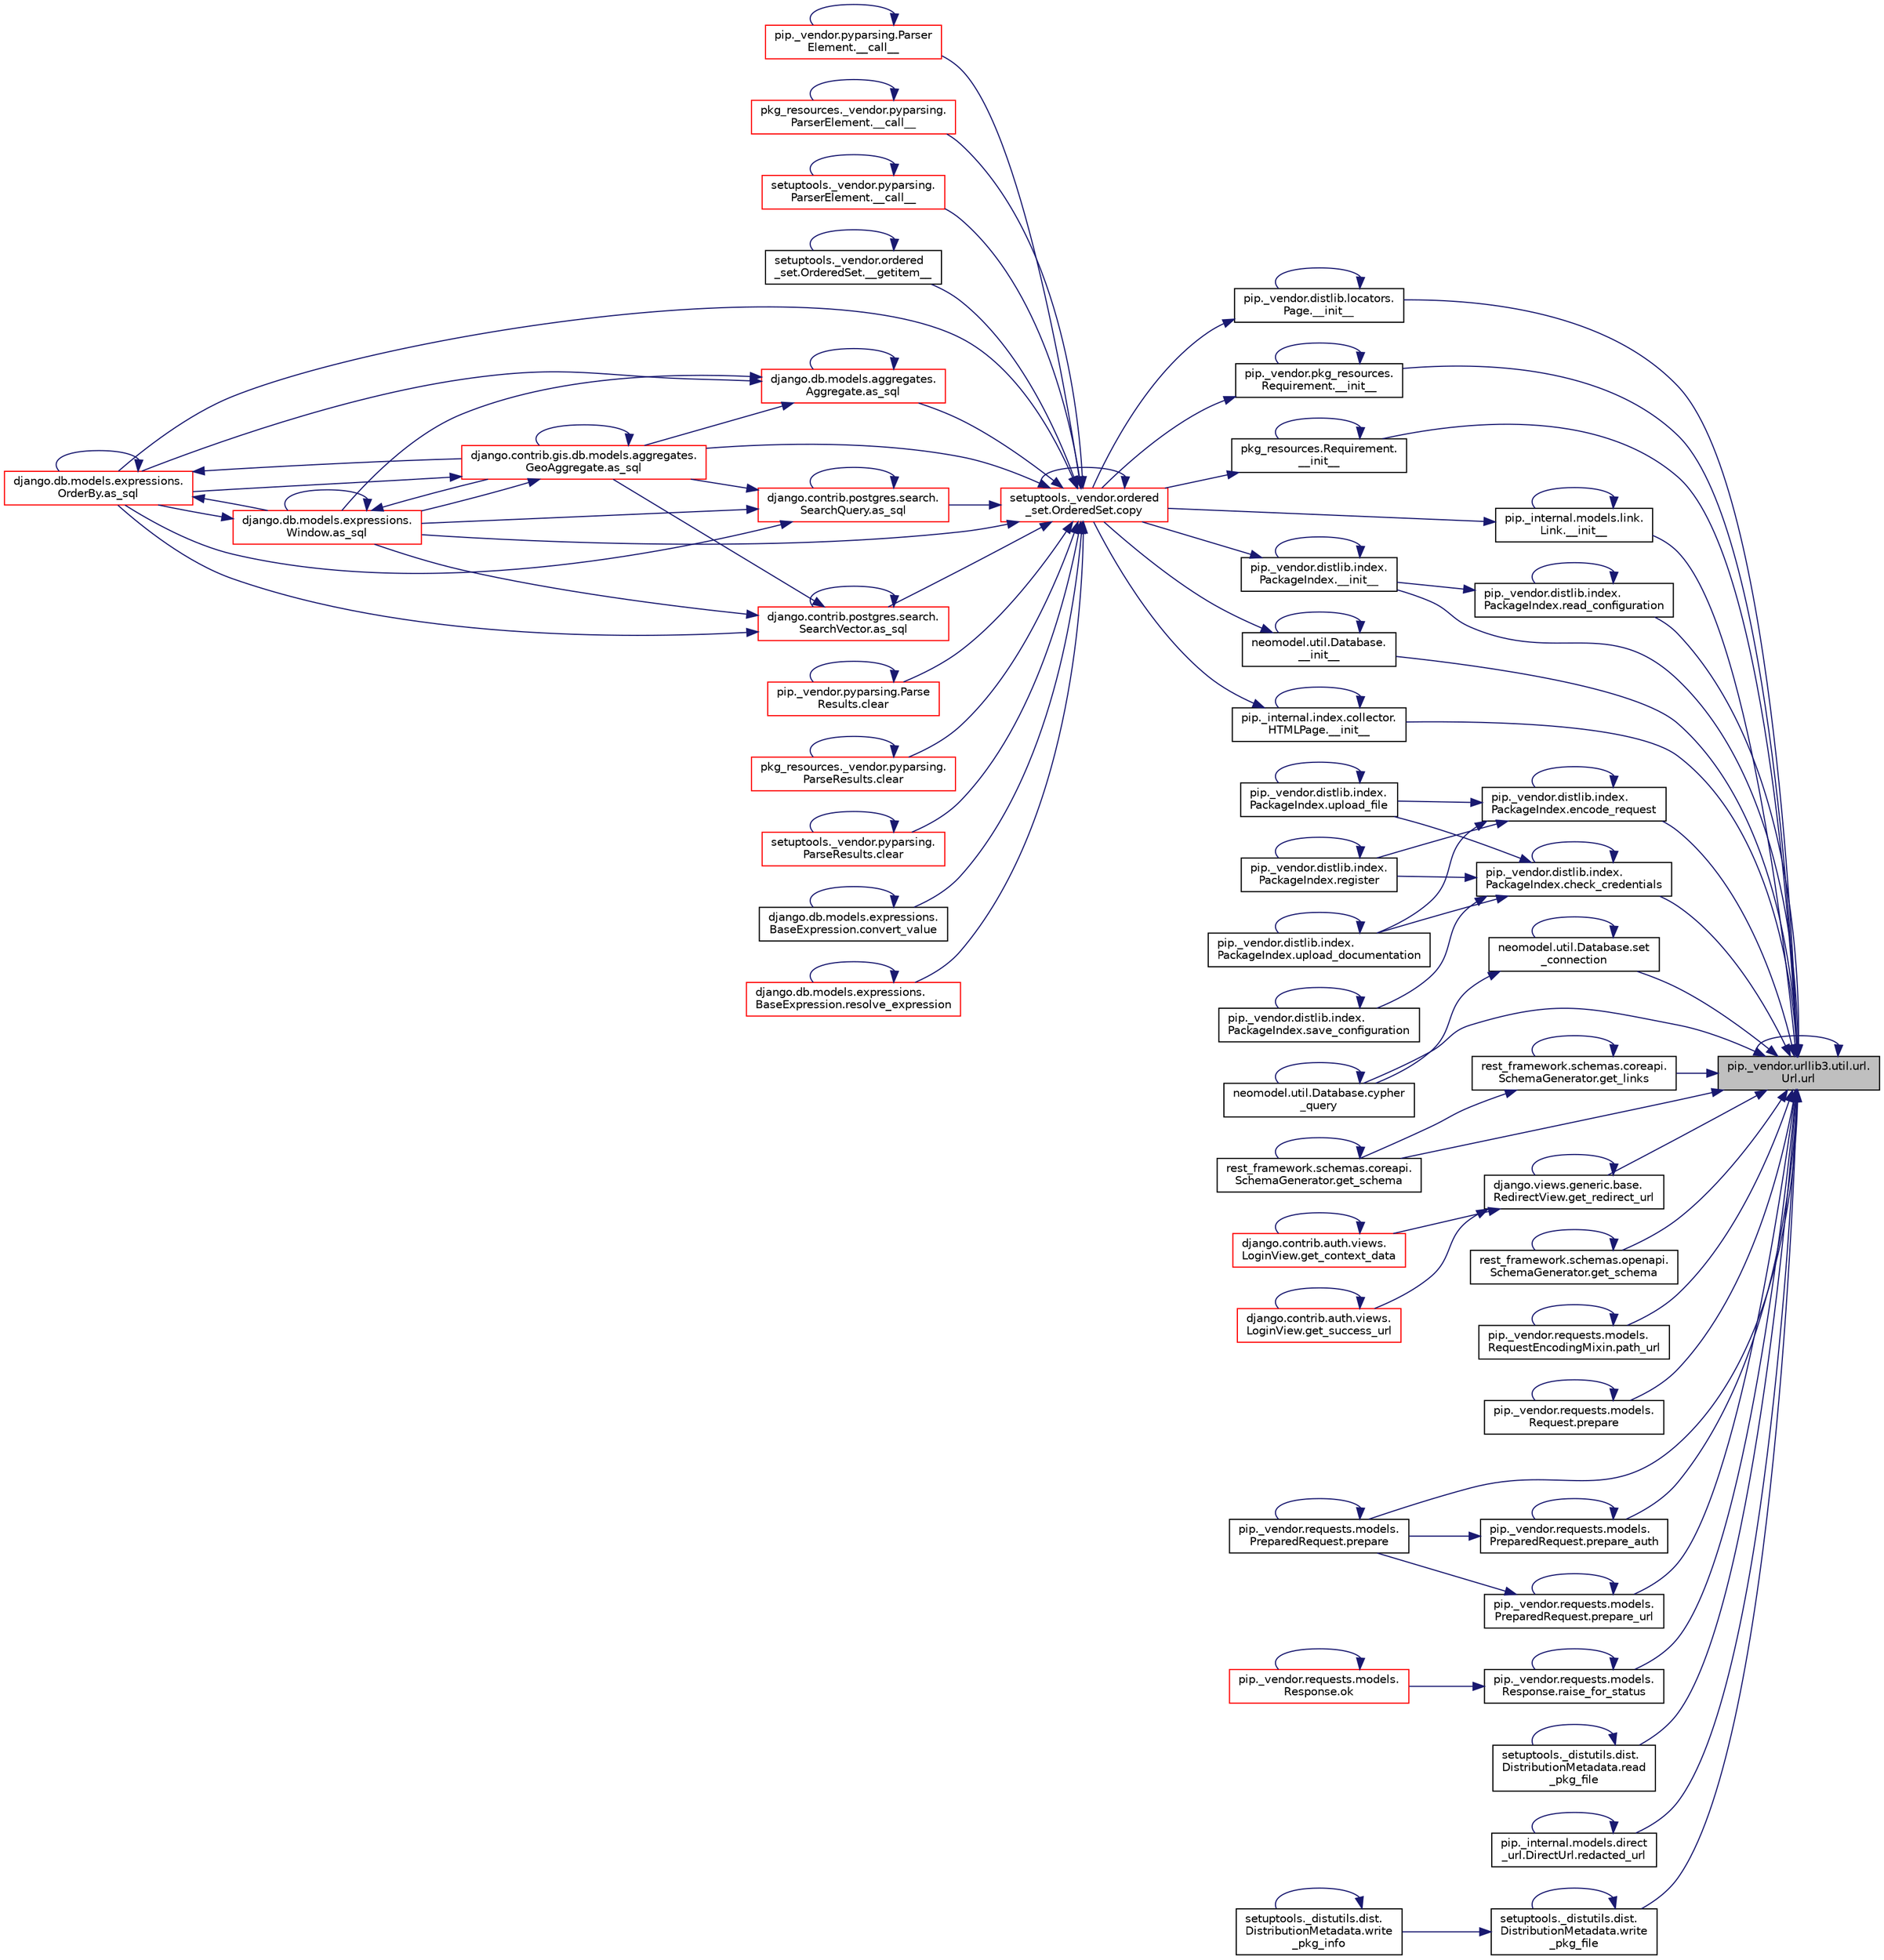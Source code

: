 digraph "pip._vendor.urllib3.util.url.Url.url"
{
 // LATEX_PDF_SIZE
  edge [fontname="Helvetica",fontsize="10",labelfontname="Helvetica",labelfontsize="10"];
  node [fontname="Helvetica",fontsize="10",shape=record];
  rankdir="RL";
  Node1 [label="pip._vendor.urllib3.util.url.\lUrl.url",height=0.2,width=0.4,color="black", fillcolor="grey75", style="filled", fontcolor="black",tooltip=" "];
  Node1 -> Node2 [dir="back",color="midnightblue",fontsize="10",style="solid",fontname="Helvetica"];
  Node2 [label="neomodel.util.Database.\l__init__",height=0.2,width=0.4,color="black", fillcolor="white", style="filled",URL="$d0/d12/classneomodel_1_1util_1_1_database.html#ab4ff556b7cdb7ba9803ac4610e4bf7b4",tooltip=" "];
  Node2 -> Node2 [dir="back",color="midnightblue",fontsize="10",style="solid",fontname="Helvetica"];
  Node2 -> Node3 [dir="back",color="midnightblue",fontsize="10",style="solid",fontname="Helvetica"];
  Node3 [label="setuptools._vendor.ordered\l_set.OrderedSet.copy",height=0.2,width=0.4,color="red", fillcolor="white", style="filled",URL="$d0/d40/classsetuptools_1_1__vendor_1_1ordered__set_1_1_ordered_set.html#a84224c403039b9dac5d2794d85073053",tooltip=" "];
  Node3 -> Node4 [dir="back",color="midnightblue",fontsize="10",style="solid",fontname="Helvetica"];
  Node4 [label="pip._vendor.pyparsing.Parser\lElement.__call__",height=0.2,width=0.4,color="red", fillcolor="white", style="filled",URL="$df/d7f/classpip_1_1__vendor_1_1pyparsing_1_1_parser_element.html#ae345dfb10ea6a1e9c77120e86129ab16",tooltip=" "];
  Node4 -> Node4 [dir="back",color="midnightblue",fontsize="10",style="solid",fontname="Helvetica"];
  Node3 -> Node7 [dir="back",color="midnightblue",fontsize="10",style="solid",fontname="Helvetica"];
  Node7 [label="pkg_resources._vendor.pyparsing.\lParserElement.__call__",height=0.2,width=0.4,color="red", fillcolor="white", style="filled",URL="$de/df0/classpkg__resources_1_1__vendor_1_1pyparsing_1_1_parser_element.html#a43d9a7e720d29a80c49f63998712c9a5",tooltip=" "];
  Node7 -> Node7 [dir="back",color="midnightblue",fontsize="10",style="solid",fontname="Helvetica"];
  Node3 -> Node8 [dir="back",color="midnightblue",fontsize="10",style="solid",fontname="Helvetica"];
  Node8 [label="setuptools._vendor.pyparsing.\lParserElement.__call__",height=0.2,width=0.4,color="red", fillcolor="white", style="filled",URL="$d9/d25/classsetuptools_1_1__vendor_1_1pyparsing_1_1_parser_element.html#a7f154aa4d9339f88d2306325bf99b953",tooltip=" "];
  Node8 -> Node8 [dir="back",color="midnightblue",fontsize="10",style="solid",fontname="Helvetica"];
  Node3 -> Node9 [dir="back",color="midnightblue",fontsize="10",style="solid",fontname="Helvetica"];
  Node9 [label="setuptools._vendor.ordered\l_set.OrderedSet.__getitem__",height=0.2,width=0.4,color="black", fillcolor="white", style="filled",URL="$d0/d40/classsetuptools_1_1__vendor_1_1ordered__set_1_1_ordered_set.html#afa5d263824cc35374a0cf762672f68ae",tooltip=" "];
  Node9 -> Node9 [dir="back",color="midnightblue",fontsize="10",style="solid",fontname="Helvetica"];
  Node3 -> Node10 [dir="back",color="midnightblue",fontsize="10",style="solid",fontname="Helvetica"];
  Node10 [label="django.db.models.aggregates.\lAggregate.as_sql",height=0.2,width=0.4,color="red", fillcolor="white", style="filled",URL="$d7/d0c/classdjango_1_1db_1_1models_1_1aggregates_1_1_aggregate.html#a86af10d7994d4f7a535cb7476201db71",tooltip=" "];
  Node10 -> Node10 [dir="back",color="midnightblue",fontsize="10",style="solid",fontname="Helvetica"];
  Node10 -> Node13 [dir="back",color="midnightblue",fontsize="10",style="solid",fontname="Helvetica"];
  Node13 [label="django.contrib.gis.db.models.aggregates.\lGeoAggregate.as_sql",height=0.2,width=0.4,color="red", fillcolor="white", style="filled",URL="$df/dbe/classdjango_1_1contrib_1_1gis_1_1db_1_1models_1_1aggregates_1_1_geo_aggregate.html#a129bfb83cb8d965d40be63e974594fa7",tooltip=" "];
  Node13 -> Node13 [dir="back",color="midnightblue",fontsize="10",style="solid",fontname="Helvetica"];
  Node13 -> Node14 [dir="back",color="midnightblue",fontsize="10",style="solid",fontname="Helvetica"];
  Node14 [label="django.db.models.expressions.\lWindow.as_sql",height=0.2,width=0.4,color="red", fillcolor="white", style="filled",URL="$d6/d1c/classdjango_1_1db_1_1models_1_1expressions_1_1_window.html#a2a81a422e2884ef2026394b0f83416dc",tooltip=" "];
  Node14 -> Node13 [dir="back",color="midnightblue",fontsize="10",style="solid",fontname="Helvetica"];
  Node14 -> Node14 [dir="back",color="midnightblue",fontsize="10",style="solid",fontname="Helvetica"];
  Node14 -> Node15 [dir="back",color="midnightblue",fontsize="10",style="solid",fontname="Helvetica"];
  Node15 [label="django.db.models.expressions.\lOrderBy.as_sql",height=0.2,width=0.4,color="red", fillcolor="white", style="filled",URL="$da/d4d/classdjango_1_1db_1_1models_1_1expressions_1_1_order_by.html#a343064ad7cfdac310e95fd997ee6d4cc",tooltip=" "];
  Node15 -> Node13 [dir="back",color="midnightblue",fontsize="10",style="solid",fontname="Helvetica"];
  Node15 -> Node14 [dir="back",color="midnightblue",fontsize="10",style="solid",fontname="Helvetica"];
  Node15 -> Node15 [dir="back",color="midnightblue",fontsize="10",style="solid",fontname="Helvetica"];
  Node13 -> Node15 [dir="back",color="midnightblue",fontsize="10",style="solid",fontname="Helvetica"];
  Node10 -> Node14 [dir="back",color="midnightblue",fontsize="10",style="solid",fontname="Helvetica"];
  Node10 -> Node15 [dir="back",color="midnightblue",fontsize="10",style="solid",fontname="Helvetica"];
  Node3 -> Node13 [dir="back",color="midnightblue",fontsize="10",style="solid",fontname="Helvetica"];
  Node3 -> Node24 [dir="back",color="midnightblue",fontsize="10",style="solid",fontname="Helvetica"];
  Node24 [label="django.contrib.postgres.search.\lSearchVector.as_sql",height=0.2,width=0.4,color="red", fillcolor="white", style="filled",URL="$d3/d9b/classdjango_1_1contrib_1_1postgres_1_1search_1_1_search_vector.html#a20b770d5d88a5d8d2c6b3f60feb66e07",tooltip=" "];
  Node24 -> Node13 [dir="back",color="midnightblue",fontsize="10",style="solid",fontname="Helvetica"];
  Node24 -> Node24 [dir="back",color="midnightblue",fontsize="10",style="solid",fontname="Helvetica"];
  Node24 -> Node14 [dir="back",color="midnightblue",fontsize="10",style="solid",fontname="Helvetica"];
  Node24 -> Node15 [dir="back",color="midnightblue",fontsize="10",style="solid",fontname="Helvetica"];
  Node3 -> Node25 [dir="back",color="midnightblue",fontsize="10",style="solid",fontname="Helvetica"];
  Node25 [label="django.contrib.postgres.search.\lSearchQuery.as_sql",height=0.2,width=0.4,color="red", fillcolor="white", style="filled",URL="$d4/d5f/classdjango_1_1contrib_1_1postgres_1_1search_1_1_search_query.html#a08057a93d8da31c23329543b1d429539",tooltip=" "];
  Node25 -> Node13 [dir="back",color="midnightblue",fontsize="10",style="solid",fontname="Helvetica"];
  Node25 -> Node25 [dir="back",color="midnightblue",fontsize="10",style="solid",fontname="Helvetica"];
  Node25 -> Node14 [dir="back",color="midnightblue",fontsize="10",style="solid",fontname="Helvetica"];
  Node25 -> Node15 [dir="back",color="midnightblue",fontsize="10",style="solid",fontname="Helvetica"];
  Node3 -> Node14 [dir="back",color="midnightblue",fontsize="10",style="solid",fontname="Helvetica"];
  Node3 -> Node15 [dir="back",color="midnightblue",fontsize="10",style="solid",fontname="Helvetica"];
  Node3 -> Node26 [dir="back",color="midnightblue",fontsize="10",style="solid",fontname="Helvetica"];
  Node26 [label="pip._vendor.pyparsing.Parse\lResults.clear",height=0.2,width=0.4,color="red", fillcolor="white", style="filled",URL="$d3/d5b/classpip_1_1__vendor_1_1pyparsing_1_1_parse_results.html#ab6e049e34b90004c1d59069da7a5cc08",tooltip=" "];
  Node26 -> Node26 [dir="back",color="midnightblue",fontsize="10",style="solid",fontname="Helvetica"];
  Node3 -> Node205 [dir="back",color="midnightblue",fontsize="10",style="solid",fontname="Helvetica"];
  Node205 [label="pkg_resources._vendor.pyparsing.\lParseResults.clear",height=0.2,width=0.4,color="red", fillcolor="white", style="filled",URL="$d3/d93/classpkg__resources_1_1__vendor_1_1pyparsing_1_1_parse_results.html#a14a75f633961fdc58d077c5d26635038",tooltip=" "];
  Node205 -> Node205 [dir="back",color="midnightblue",fontsize="10",style="solid",fontname="Helvetica"];
  Node3 -> Node250 [dir="back",color="midnightblue",fontsize="10",style="solid",fontname="Helvetica"];
  Node250 [label="setuptools._vendor.pyparsing.\lParseResults.clear",height=0.2,width=0.4,color="red", fillcolor="white", style="filled",URL="$df/d77/classsetuptools_1_1__vendor_1_1pyparsing_1_1_parse_results.html#a2683a26b96b087edaec172f6f837058b",tooltip=" "];
  Node250 -> Node250 [dir="back",color="midnightblue",fontsize="10",style="solid",fontname="Helvetica"];
  Node3 -> Node251 [dir="back",color="midnightblue",fontsize="10",style="solid",fontname="Helvetica"];
  Node251 [label="django.db.models.expressions.\lBaseExpression.convert_value",height=0.2,width=0.4,color="black", fillcolor="white", style="filled",URL="$de/d6b/classdjango_1_1db_1_1models_1_1expressions_1_1_base_expression.html#a17a709653d93ba657fb2ed791346e38f",tooltip=" "];
  Node251 -> Node251 [dir="back",color="midnightblue",fontsize="10",style="solid",fontname="Helvetica"];
  Node3 -> Node3 [dir="back",color="midnightblue",fontsize="10",style="solid",fontname="Helvetica"];
  Node3 -> Node252 [dir="back",color="midnightblue",fontsize="10",style="solid",fontname="Helvetica"];
  Node252 [label="django.db.models.expressions.\lBaseExpression.resolve_expression",height=0.2,width=0.4,color="red", fillcolor="white", style="filled",URL="$de/d6b/classdjango_1_1db_1_1models_1_1expressions_1_1_base_expression.html#aa13750acce26e49830dd7f797f938bdc",tooltip=" "];
  Node252 -> Node252 [dir="back",color="midnightblue",fontsize="10",style="solid",fontname="Helvetica"];
  Node1 -> Node678 [dir="back",color="midnightblue",fontsize="10",style="solid",fontname="Helvetica"];
  Node678 [label="pip._internal.index.collector.\lHTMLPage.__init__",height=0.2,width=0.4,color="black", fillcolor="white", style="filled",URL="$d4/d7e/classpip_1_1__internal_1_1index_1_1collector_1_1_h_t_m_l_page.html#a63cdba8d480cc46fde6182c42443a216",tooltip=" "];
  Node678 -> Node678 [dir="back",color="midnightblue",fontsize="10",style="solid",fontname="Helvetica"];
  Node678 -> Node3 [dir="back",color="midnightblue",fontsize="10",style="solid",fontname="Helvetica"];
  Node1 -> Node512 [dir="back",color="midnightblue",fontsize="10",style="solid",fontname="Helvetica"];
  Node512 [label="pip._vendor.distlib.locators.\lPage.__init__",height=0.2,width=0.4,color="black", fillcolor="white", style="filled",URL="$df/d5d/classpip_1_1__vendor_1_1distlib_1_1locators_1_1_page.html#a4c70c3a745d73fe0c0dfdde1e3eb37df",tooltip=" "];
  Node512 -> Node512 [dir="back",color="midnightblue",fontsize="10",style="solid",fontname="Helvetica"];
  Node512 -> Node3 [dir="back",color="midnightblue",fontsize="10",style="solid",fontname="Helvetica"];
  Node1 -> Node679 [dir="back",color="midnightblue",fontsize="10",style="solid",fontname="Helvetica"];
  Node679 [label="pip._vendor.pkg_resources.\lRequirement.__init__",height=0.2,width=0.4,color="black", fillcolor="white", style="filled",URL="$dd/d48/classpip_1_1__vendor_1_1pkg__resources_1_1_requirement.html#ad01107aada7d4ac147391620e7ff1b56",tooltip=" "];
  Node679 -> Node679 [dir="back",color="midnightblue",fontsize="10",style="solid",fontname="Helvetica"];
  Node679 -> Node3 [dir="back",color="midnightblue",fontsize="10",style="solid",fontname="Helvetica"];
  Node1 -> Node680 [dir="back",color="midnightblue",fontsize="10",style="solid",fontname="Helvetica"];
  Node680 [label="pkg_resources.Requirement.\l__init__",height=0.2,width=0.4,color="black", fillcolor="white", style="filled",URL="$da/d63/classpkg__resources_1_1_requirement.html#aeb1ecd04ffa958c098eaa2b163d06831",tooltip=" "];
  Node680 -> Node680 [dir="back",color="midnightblue",fontsize="10",style="solid",fontname="Helvetica"];
  Node680 -> Node3 [dir="back",color="midnightblue",fontsize="10",style="solid",fontname="Helvetica"];
  Node1 -> Node681 [dir="back",color="midnightblue",fontsize="10",style="solid",fontname="Helvetica"];
  Node681 [label="pip._internal.models.link.\lLink.__init__",height=0.2,width=0.4,color="black", fillcolor="white", style="filled",URL="$de/da5/classpip_1_1__internal_1_1models_1_1link_1_1_link.html#adf9defb3b97546f930fc05a78acfb485",tooltip=" "];
  Node681 -> Node681 [dir="back",color="midnightblue",fontsize="10",style="solid",fontname="Helvetica"];
  Node681 -> Node3 [dir="back",color="midnightblue",fontsize="10",style="solid",fontname="Helvetica"];
  Node1 -> Node682 [dir="back",color="midnightblue",fontsize="10",style="solid",fontname="Helvetica"];
  Node682 [label="pip._vendor.distlib.index.\lPackageIndex.__init__",height=0.2,width=0.4,color="black", fillcolor="white", style="filled",URL="$d3/df2/classpip_1_1__vendor_1_1distlib_1_1index_1_1_package_index.html#a46cfcfcec144286103d44bfcc090961b",tooltip=" "];
  Node682 -> Node682 [dir="back",color="midnightblue",fontsize="10",style="solid",fontname="Helvetica"];
  Node682 -> Node3 [dir="back",color="midnightblue",fontsize="10",style="solid",fontname="Helvetica"];
  Node1 -> Node683 [dir="back",color="midnightblue",fontsize="10",style="solid",fontname="Helvetica"];
  Node683 [label="pip._vendor.distlib.index.\lPackageIndex.check_credentials",height=0.2,width=0.4,color="black", fillcolor="white", style="filled",URL="$d3/df2/classpip_1_1__vendor_1_1distlib_1_1index_1_1_package_index.html#aa4b7c1c92f448f53bd03767f05e3656c",tooltip=" "];
  Node683 -> Node683 [dir="back",color="midnightblue",fontsize="10",style="solid",fontname="Helvetica"];
  Node683 -> Node684 [dir="back",color="midnightblue",fontsize="10",style="solid",fontname="Helvetica"];
  Node684 [label="pip._vendor.distlib.index.\lPackageIndex.register",height=0.2,width=0.4,color="black", fillcolor="white", style="filled",URL="$d3/df2/classpip_1_1__vendor_1_1distlib_1_1index_1_1_package_index.html#a27a2c45326f805aaa0cd980104d1ad66",tooltip=" "];
  Node684 -> Node684 [dir="back",color="midnightblue",fontsize="10",style="solid",fontname="Helvetica"];
  Node683 -> Node685 [dir="back",color="midnightblue",fontsize="10",style="solid",fontname="Helvetica"];
  Node685 [label="pip._vendor.distlib.index.\lPackageIndex.save_configuration",height=0.2,width=0.4,color="black", fillcolor="white", style="filled",URL="$d3/df2/classpip_1_1__vendor_1_1distlib_1_1index_1_1_package_index.html#a2c5293c68e845790c16bafefb7393d05",tooltip=" "];
  Node685 -> Node685 [dir="back",color="midnightblue",fontsize="10",style="solid",fontname="Helvetica"];
  Node683 -> Node686 [dir="back",color="midnightblue",fontsize="10",style="solid",fontname="Helvetica"];
  Node686 [label="pip._vendor.distlib.index.\lPackageIndex.upload_documentation",height=0.2,width=0.4,color="black", fillcolor="white", style="filled",URL="$d3/df2/classpip_1_1__vendor_1_1distlib_1_1index_1_1_package_index.html#adc5a022e3889341bc67a8fed1a4de77a",tooltip=" "];
  Node686 -> Node686 [dir="back",color="midnightblue",fontsize="10",style="solid",fontname="Helvetica"];
  Node683 -> Node687 [dir="back",color="midnightblue",fontsize="10",style="solid",fontname="Helvetica"];
  Node687 [label="pip._vendor.distlib.index.\lPackageIndex.upload_file",height=0.2,width=0.4,color="black", fillcolor="white", style="filled",URL="$d3/df2/classpip_1_1__vendor_1_1distlib_1_1index_1_1_package_index.html#ac0d22630f5bafe54842ca287b142ea84",tooltip=" "];
  Node687 -> Node687 [dir="back",color="midnightblue",fontsize="10",style="solid",fontname="Helvetica"];
  Node1 -> Node688 [dir="back",color="midnightblue",fontsize="10",style="solid",fontname="Helvetica"];
  Node688 [label="neomodel.util.Database.cypher\l_query",height=0.2,width=0.4,color="black", fillcolor="white", style="filled",URL="$d0/d12/classneomodel_1_1util_1_1_database.html#a9926cefe19d41d8e2dd1aec20339b590",tooltip=" "];
  Node688 -> Node688 [dir="back",color="midnightblue",fontsize="10",style="solid",fontname="Helvetica"];
  Node1 -> Node689 [dir="back",color="midnightblue",fontsize="10",style="solid",fontname="Helvetica"];
  Node689 [label="pip._vendor.distlib.index.\lPackageIndex.encode_request",height=0.2,width=0.4,color="black", fillcolor="white", style="filled",URL="$d3/df2/classpip_1_1__vendor_1_1distlib_1_1index_1_1_package_index.html#afa787474bf34ee59d4a4e599b0099f11",tooltip=" "];
  Node689 -> Node689 [dir="back",color="midnightblue",fontsize="10",style="solid",fontname="Helvetica"];
  Node689 -> Node684 [dir="back",color="midnightblue",fontsize="10",style="solid",fontname="Helvetica"];
  Node689 -> Node686 [dir="back",color="midnightblue",fontsize="10",style="solid",fontname="Helvetica"];
  Node689 -> Node687 [dir="back",color="midnightblue",fontsize="10",style="solid",fontname="Helvetica"];
  Node1 -> Node690 [dir="back",color="midnightblue",fontsize="10",style="solid",fontname="Helvetica"];
  Node690 [label="rest_framework.schemas.coreapi.\lSchemaGenerator.get_links",height=0.2,width=0.4,color="black", fillcolor="white", style="filled",URL="$d4/d76/classrest__framework_1_1schemas_1_1coreapi_1_1_schema_generator.html#a3c63e74f77e21b0080cfc38fe41d69ec",tooltip=" "];
  Node690 -> Node690 [dir="back",color="midnightblue",fontsize="10",style="solid",fontname="Helvetica"];
  Node690 -> Node691 [dir="back",color="midnightblue",fontsize="10",style="solid",fontname="Helvetica"];
  Node691 [label="rest_framework.schemas.coreapi.\lSchemaGenerator.get_schema",height=0.2,width=0.4,color="black", fillcolor="white", style="filled",URL="$d4/d76/classrest__framework_1_1schemas_1_1coreapi_1_1_schema_generator.html#a2ec11493e5ca0f62eb2918703ae99a63",tooltip=" "];
  Node691 -> Node691 [dir="back",color="midnightblue",fontsize="10",style="solid",fontname="Helvetica"];
  Node1 -> Node300 [dir="back",color="midnightblue",fontsize="10",style="solid",fontname="Helvetica"];
  Node300 [label="django.views.generic.base.\lRedirectView.get_redirect_url",height=0.2,width=0.4,color="black", fillcolor="white", style="filled",URL="$dd/dec/classdjango_1_1views_1_1generic_1_1base_1_1_redirect_view.html#a85ffe8d60d5ef6e330995fdaf6330929",tooltip=" "];
  Node300 -> Node301 [dir="back",color="midnightblue",fontsize="10",style="solid",fontname="Helvetica"];
  Node301 [label="django.contrib.auth.views.\lLoginView.get_context_data",height=0.2,width=0.4,color="red", fillcolor="white", style="filled",URL="$dd/d60/classdjango_1_1contrib_1_1auth_1_1views_1_1_login_view.html#acff2e1c7aa1e0c6dc66cb3e8e26a5ea1",tooltip=" "];
  Node301 -> Node301 [dir="back",color="midnightblue",fontsize="10",style="solid",fontname="Helvetica"];
  Node300 -> Node300 [dir="back",color="midnightblue",fontsize="10",style="solid",fontname="Helvetica"];
  Node300 -> Node342 [dir="back",color="midnightblue",fontsize="10",style="solid",fontname="Helvetica"];
  Node342 [label="django.contrib.auth.views.\lLoginView.get_success_url",height=0.2,width=0.4,color="red", fillcolor="white", style="filled",URL="$dd/d60/classdjango_1_1contrib_1_1auth_1_1views_1_1_login_view.html#a5159017e2e9e211718b32691b93d7d20",tooltip=" "];
  Node342 -> Node342 [dir="back",color="midnightblue",fontsize="10",style="solid",fontname="Helvetica"];
  Node1 -> Node691 [dir="back",color="midnightblue",fontsize="10",style="solid",fontname="Helvetica"];
  Node1 -> Node692 [dir="back",color="midnightblue",fontsize="10",style="solid",fontname="Helvetica"];
  Node692 [label="rest_framework.schemas.openapi.\lSchemaGenerator.get_schema",height=0.2,width=0.4,color="black", fillcolor="white", style="filled",URL="$dd/dda/classrest__framework_1_1schemas_1_1openapi_1_1_schema_generator.html#a97aca2de01e0ef1228a287636eb2b178",tooltip=" "];
  Node692 -> Node692 [dir="back",color="midnightblue",fontsize="10",style="solid",fontname="Helvetica"];
  Node1 -> Node693 [dir="back",color="midnightblue",fontsize="10",style="solid",fontname="Helvetica"];
  Node693 [label="pip._vendor.requests.models.\lRequestEncodingMixin.path_url",height=0.2,width=0.4,color="black", fillcolor="white", style="filled",URL="$d3/de4/classpip_1_1__vendor_1_1requests_1_1models_1_1_request_encoding_mixin.html#ac09adc28031a61a73a7deb9ce1af261f",tooltip=" "];
  Node693 -> Node693 [dir="back",color="midnightblue",fontsize="10",style="solid",fontname="Helvetica"];
  Node1 -> Node550 [dir="back",color="midnightblue",fontsize="10",style="solid",fontname="Helvetica"];
  Node550 [label="pip._vendor.requests.models.\lRequest.prepare",height=0.2,width=0.4,color="black", fillcolor="white", style="filled",URL="$da/d3a/classpip_1_1__vendor_1_1requests_1_1models_1_1_request.html#a1aef1fe537b8565201546df0e993c6c1",tooltip=" "];
  Node550 -> Node550 [dir="back",color="midnightblue",fontsize="10",style="solid",fontname="Helvetica"];
  Node1 -> Node694 [dir="back",color="midnightblue",fontsize="10",style="solid",fontname="Helvetica"];
  Node694 [label="pip._vendor.requests.models.\lPreparedRequest.prepare",height=0.2,width=0.4,color="black", fillcolor="white", style="filled",URL="$d2/d5c/classpip_1_1__vendor_1_1requests_1_1models_1_1_prepared_request.html#a7ee07dc37ee778eb3c635eb6e5bfe22d",tooltip=" "];
  Node694 -> Node694 [dir="back",color="midnightblue",fontsize="10",style="solid",fontname="Helvetica"];
  Node1 -> Node695 [dir="back",color="midnightblue",fontsize="10",style="solid",fontname="Helvetica"];
  Node695 [label="pip._vendor.requests.models.\lPreparedRequest.prepare_auth",height=0.2,width=0.4,color="black", fillcolor="white", style="filled",URL="$d2/d5c/classpip_1_1__vendor_1_1requests_1_1models_1_1_prepared_request.html#a007643c8504906ad579967187965d2c9",tooltip=" "];
  Node695 -> Node694 [dir="back",color="midnightblue",fontsize="10",style="solid",fontname="Helvetica"];
  Node695 -> Node695 [dir="back",color="midnightblue",fontsize="10",style="solid",fontname="Helvetica"];
  Node1 -> Node696 [dir="back",color="midnightblue",fontsize="10",style="solid",fontname="Helvetica"];
  Node696 [label="pip._vendor.requests.models.\lPreparedRequest.prepare_url",height=0.2,width=0.4,color="black", fillcolor="white", style="filled",URL="$d2/d5c/classpip_1_1__vendor_1_1requests_1_1models_1_1_prepared_request.html#a6a1e754d736fc26f2b414f6d103a6550",tooltip=" "];
  Node696 -> Node694 [dir="back",color="midnightblue",fontsize="10",style="solid",fontname="Helvetica"];
  Node696 -> Node696 [dir="back",color="midnightblue",fontsize="10",style="solid",fontname="Helvetica"];
  Node1 -> Node697 [dir="back",color="midnightblue",fontsize="10",style="solid",fontname="Helvetica"];
  Node697 [label="pip._vendor.requests.models.\lResponse.raise_for_status",height=0.2,width=0.4,color="black", fillcolor="white", style="filled",URL="$d4/da7/classpip_1_1__vendor_1_1requests_1_1models_1_1_response.html#a786847f30e14732dd7d4ac5dfacebac2",tooltip=" "];
  Node697 -> Node698 [dir="back",color="midnightblue",fontsize="10",style="solid",fontname="Helvetica"];
  Node698 [label="pip._vendor.requests.models.\lResponse.ok",height=0.2,width=0.4,color="red", fillcolor="white", style="filled",URL="$d4/da7/classpip_1_1__vendor_1_1requests_1_1models_1_1_response.html#a5e034889fee885f0e063b7b58d6a17d4",tooltip=" "];
  Node698 -> Node698 [dir="back",color="midnightblue",fontsize="10",style="solid",fontname="Helvetica"];
  Node697 -> Node697 [dir="back",color="midnightblue",fontsize="10",style="solid",fontname="Helvetica"];
  Node1 -> Node702 [dir="back",color="midnightblue",fontsize="10",style="solid",fontname="Helvetica"];
  Node702 [label="pip._vendor.distlib.index.\lPackageIndex.read_configuration",height=0.2,width=0.4,color="black", fillcolor="white", style="filled",URL="$d3/df2/classpip_1_1__vendor_1_1distlib_1_1index_1_1_package_index.html#aa5372b63dc1e8726db61135b7a1c1907",tooltip=" "];
  Node702 -> Node682 [dir="back",color="midnightblue",fontsize="10",style="solid",fontname="Helvetica"];
  Node702 -> Node702 [dir="back",color="midnightblue",fontsize="10",style="solid",fontname="Helvetica"];
  Node1 -> Node703 [dir="back",color="midnightblue",fontsize="10",style="solid",fontname="Helvetica"];
  Node703 [label="setuptools._distutils.dist.\lDistributionMetadata.read\l_pkg_file",height=0.2,width=0.4,color="black", fillcolor="white", style="filled",URL="$d9/d53/classsetuptools_1_1__distutils_1_1dist_1_1_distribution_metadata.html#accf5cd8961b4c252be35cca56dc483c8",tooltip=" "];
  Node703 -> Node703 [dir="back",color="midnightblue",fontsize="10",style="solid",fontname="Helvetica"];
  Node1 -> Node704 [dir="back",color="midnightblue",fontsize="10",style="solid",fontname="Helvetica"];
  Node704 [label="pip._internal.models.direct\l_url.DirectUrl.redacted_url",height=0.2,width=0.4,color="black", fillcolor="white", style="filled",URL="$dd/d89/classpip_1_1__internal_1_1models_1_1direct__url_1_1_direct_url.html#a89ea51f8e2e338b29a310b501e60ee6f",tooltip=" "];
  Node704 -> Node704 [dir="back",color="midnightblue",fontsize="10",style="solid",fontname="Helvetica"];
  Node1 -> Node705 [dir="back",color="midnightblue",fontsize="10",style="solid",fontname="Helvetica"];
  Node705 [label="neomodel.util.Database.set\l_connection",height=0.2,width=0.4,color="black", fillcolor="white", style="filled",URL="$d0/d12/classneomodel_1_1util_1_1_database.html#a21436f275e37f466b704e9508ed68ffa",tooltip=" "];
  Node705 -> Node688 [dir="back",color="midnightblue",fontsize="10",style="solid",fontname="Helvetica"];
  Node705 -> Node705 [dir="back",color="midnightblue",fontsize="10",style="solid",fontname="Helvetica"];
  Node1 -> Node1 [dir="back",color="midnightblue",fontsize="10",style="solid",fontname="Helvetica"];
  Node1 -> Node706 [dir="back",color="midnightblue",fontsize="10",style="solid",fontname="Helvetica"];
  Node706 [label="setuptools._distutils.dist.\lDistributionMetadata.write\l_pkg_file",height=0.2,width=0.4,color="black", fillcolor="white", style="filled",URL="$d9/d53/classsetuptools_1_1__distutils_1_1dist_1_1_distribution_metadata.html#a921d583635d0bc0574df79343e6ad60d",tooltip=" "];
  Node706 -> Node706 [dir="back",color="midnightblue",fontsize="10",style="solid",fontname="Helvetica"];
  Node706 -> Node707 [dir="back",color="midnightblue",fontsize="10",style="solid",fontname="Helvetica"];
  Node707 [label="setuptools._distutils.dist.\lDistributionMetadata.write\l_pkg_info",height=0.2,width=0.4,color="black", fillcolor="white", style="filled",URL="$d9/d53/classsetuptools_1_1__distutils_1_1dist_1_1_distribution_metadata.html#a0991ae41b387cdfc66e684f1dcd7037f",tooltip=" "];
  Node707 -> Node707 [dir="back",color="midnightblue",fontsize="10",style="solid",fontname="Helvetica"];
}
